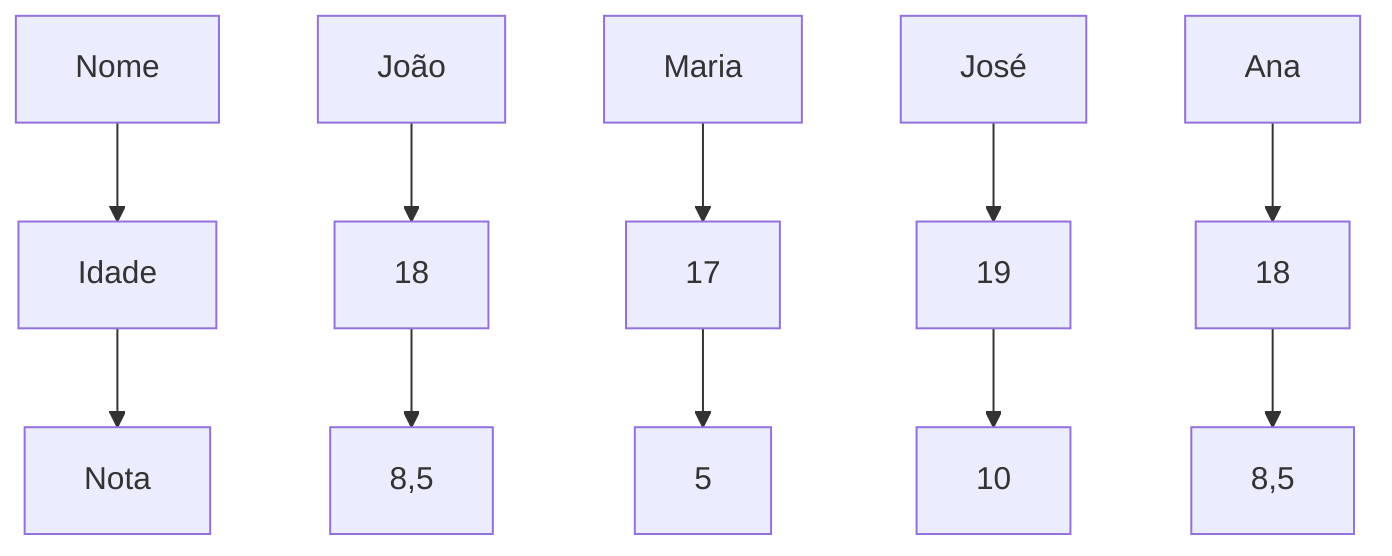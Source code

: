 graph TD;
    A[Nome] --> B[Idade]
    B --> C[Nota]
    D[João] --> E[18] --> F[8,5]
    G[Maria] --> H[17] --> I[5]
    J[José] --> K[19] --> L[10]
    M[Ana] --> N[18] --> O[8,5]